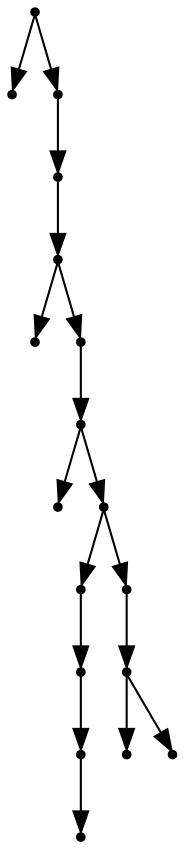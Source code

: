 digraph {
  17 [shape=point];
  0 [shape=point];
  16 [shape=point];
  15 [shape=point];
  14 [shape=point];
  1 [shape=point];
  13 [shape=point];
  12 [shape=point];
  2 [shape=point];
  11 [shape=point];
  6 [shape=point];
  5 [shape=point];
  4 [shape=point];
  3 [shape=point];
  10 [shape=point];
  9 [shape=point];
  7 [shape=point];
  8 [shape=point];
17 -> 0;
17 -> 16;
16 -> 15;
15 -> 14;
14 -> 1;
14 -> 13;
13 -> 12;
12 -> 2;
12 -> 11;
11 -> 6;
6 -> 5;
5 -> 4;
4 -> 3;
11 -> 10;
10 -> 9;
9 -> 7;
9 -> 8;
}
